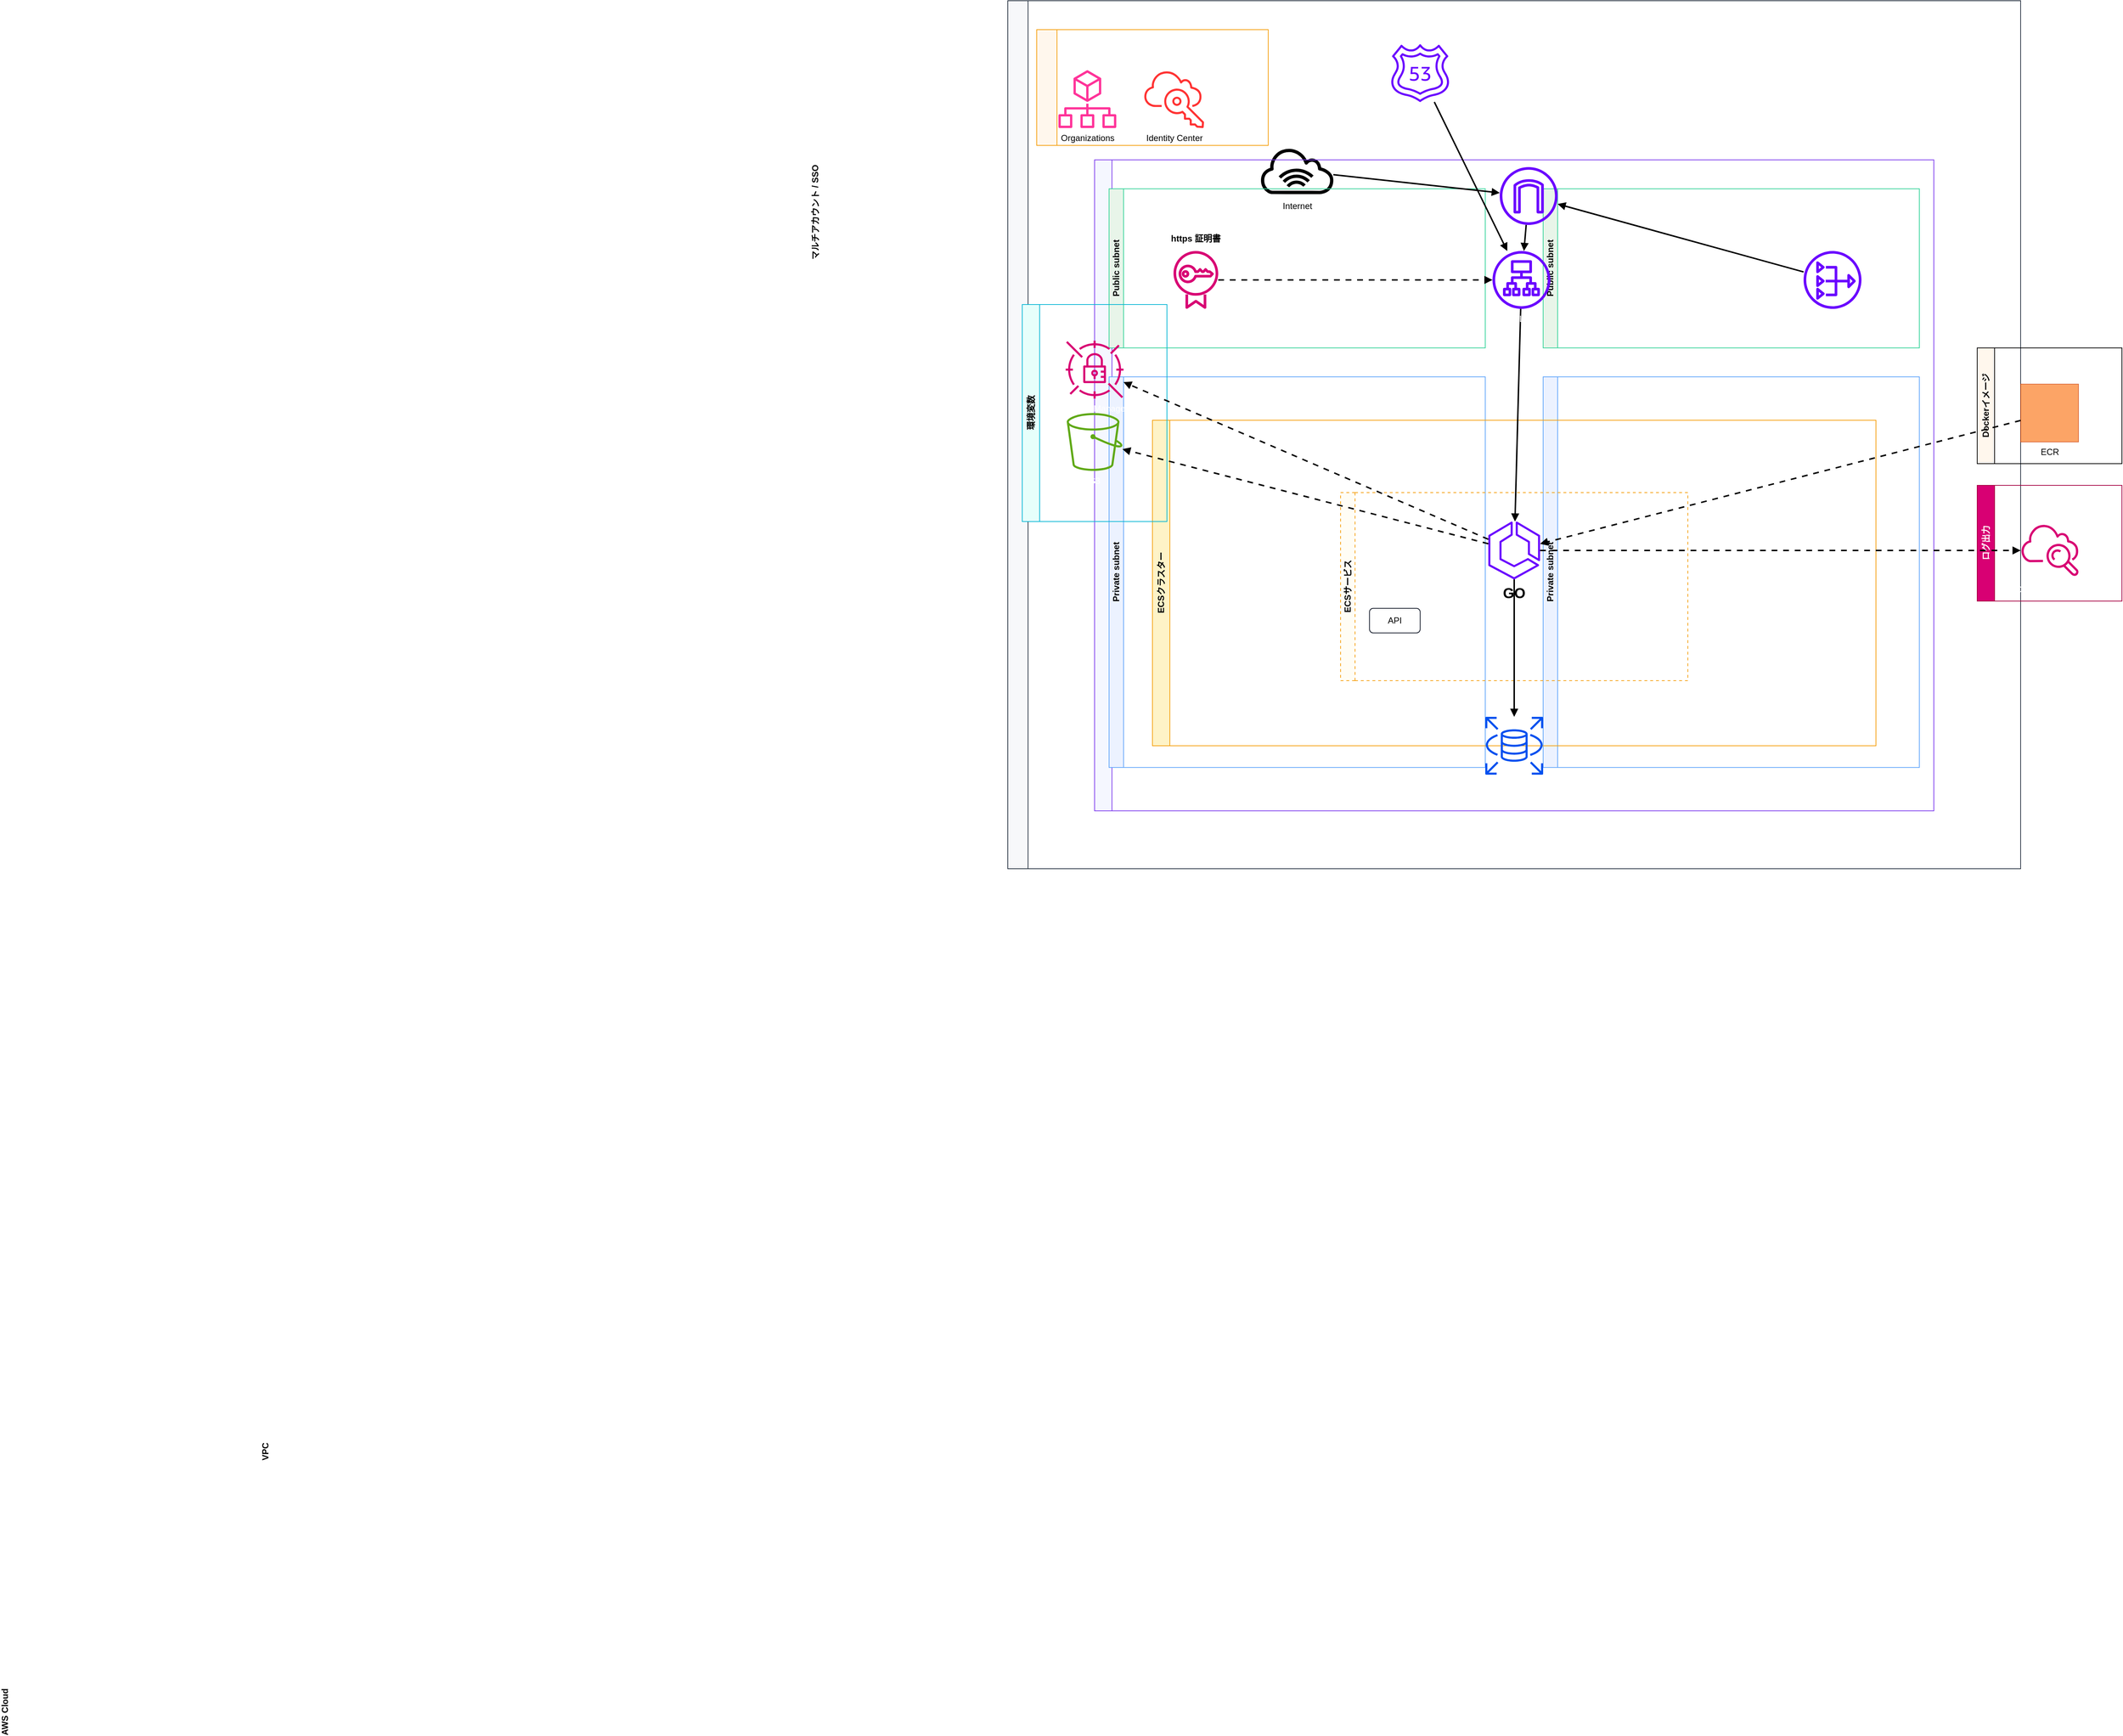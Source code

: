 <mxfile version="28.1.0">
  <diagram id="aws-ecs-arch" name="Page-1">
    <mxGraphModel dx="3482" dy="2044" grid="1" gridSize="10" guides="1" tooltips="1" connect="1" arrows="1" fold="1" page="1" pageScale="1" pageWidth="1920" pageHeight="1080" math="0" shadow="0">
      <root>
        <mxCell id="0" />
        <mxCell id="1" parent="0" />
        <mxCell id="internet" value="Internet" style="shape=mxgraph.aws4.internet_alt1;verticalLabelPosition=bottom;verticalAlign=top;html=1;fillColor=#000000;" parent="1" vertex="1">
          <mxGeometry x="910" y="20" width="100" height="70" as="geometry" />
        </mxCell>
        <mxCell id="awsCloud" value="AWS Cloud" style="swimlane;horizontal=0;rounded=0;html=1;strokeColor=#232F3E;fontStyle=1;align=left;verticalAlign=top;labelPosition=left;verticalLabelPosition=top;startSize=28;fillColor=#F7F8FA;" parent="1" vertex="1">
          <mxGeometry x="560" y="-180" width="1400" height="1200" as="geometry" />
        </mxCell>
        <mxCell id="orgsGroup" value="マルチアカウント / SSO" style="swimlane;horizontal=0;rounded=0;html=1;startSize=28;fillColor=#FFF7ED;strokeColor=#F59E0B;labelPosition=left;verticalLabelPosition=top;align=left;verticalAlign=top;" parent="awsCloud" vertex="1">
          <mxGeometry x="40" y="40" width="320" height="160" as="geometry" />
        </mxCell>
        <mxCell id="organizations" value="Organizations" style="shape=mxgraph.aws4.organizations;html=1;verticalLabelPosition=bottom;verticalAlign=top;fillColor=#FF3399;" parent="orgsGroup" vertex="1">
          <mxGeometry x="20" y="56" width="100" height="80" as="geometry" />
        </mxCell>
        <mxCell id="sso" value="Identity Center" style="shape=mxgraph.aws4.single_sign_on;html=1;verticalLabelPosition=bottom;verticalAlign=top;fillColor=#FF3333;" parent="orgsGroup" vertex="1">
          <mxGeometry x="140" y="56" width="100" height="80" as="geometry" />
        </mxCell>
        <mxCell id="route53" value="Route53" style="shape=mxgraph.aws4.route_53;html=1;verticalLabelPosition=bottom;verticalAlign=top;fillColor=#6a00ff;fontColor=#ffffff;strokeColor=#3700CC;" parent="awsCloud" vertex="1">
          <mxGeometry x="520" y="60" width="100" height="80" as="geometry" />
        </mxCell>
        <mxCell id="vpc" value="VPC" style="swimlane;horizontal=0;rounded=0;html=1;startSize=24;fillColor=#F5F7FF;strokeColor=#7C3AED;fontStyle=1;labelPosition=left;verticalLabelPosition=top;align=left;verticalAlign=top;" parent="awsCloud" vertex="1">
          <mxGeometry x="120" y="220" width="1160" height="900" as="geometry" />
        </mxCell>
        <mxCell id="pubLeft" value="Public subnet" style="swimlane;horizontal=0;html=1;startSize=20;fillColor=#E8F5E9;strokeColor=#34D399;dashed=0;" parent="vpc" vertex="1">
          <mxGeometry x="20" y="40" width="520" height="220" as="geometry" />
        </mxCell>
        <mxCell id="acm" value="Certificate Manager" style="shape=mxgraph.aws4.certificate_manager;html=1;verticalLabelPosition=bottom;verticalAlign=top;fillColor=#d80073;fontColor=#ffffff;strokeColor=#A50040;" parent="pubLeft" vertex="1">
          <mxGeometry x="80" y="86" width="80" height="80" as="geometry" />
        </mxCell>
        <mxCell id="httpsLabel" value="https 証明書" style="text;strokeColor=none;fillColor=none;align=center;verticalAlign=middle;fontStyle=1" parent="pubLeft" vertex="1">
          <mxGeometry x="60" y="58" width="120" height="20" as="geometry" />
        </mxCell>
        <mxCell id="pubRight" value="Public subnet" style="swimlane;horizontal=0;html=1;startSize=20;fillColor=#E8F5E9;strokeColor=#34D399;" parent="vpc" vertex="1">
          <mxGeometry x="620" y="40" width="520" height="220" as="geometry" />
        </mxCell>
        <mxCell id="natgw" value="NAT Gateway" style="shape=mxgraph.aws4.nat_gateway;html=1;verticalLabelPosition=bottom;verticalAlign=top;fillColor=#6a00ff;fontColor=#ffffff;strokeColor=#3700CC;" parent="pubRight" vertex="1">
          <mxGeometry x="360" y="86" width="80" height="80" as="geometry" />
        </mxCell>
        <mxCell id="privLeft" value="Private subnet" style="swimlane;horizontal=0;html=1;startSize=20;fillColor=#ECF2FF;strokeColor=#60A5FA;" parent="vpc" vertex="1">
          <mxGeometry x="20" y="300" width="520" height="540" as="geometry" />
        </mxCell>
        <mxCell id="privRight" value="Private subnet" style="swimlane;horizontal=0;html=1;startSize=20;fillColor=#ECF2FF;strokeColor=#60A5FA;" parent="vpc" vertex="1">
          <mxGeometry x="620" y="300" width="520" height="540" as="geometry" />
        </mxCell>
        <mxCell id="igw" value="" style="shape=mxgraph.aws4.internet_gateway;verticalLabelPosition=bottom;verticalAlign=top;html=1;fillColor=#6a00ff;fontColor=#ffffff;strokeColor=#3700CC;" parent="vpc" vertex="1">
          <mxGeometry x="560" y="10" width="80" height="80" as="geometry" />
        </mxCell>
        <mxCell id="ecsCluster" value="ECSクラスター" style="swimlane;horizontal=0;html=1;startSize=24;fillColor=#FEF3C7;strokeColor=#F59E0B;fontStyle=1;" parent="vpc" vertex="1">
          <mxGeometry x="80" y="360" width="1000" height="450" as="geometry" />
        </mxCell>
        <mxCell id="ecsService" value="ECSサービス" style="swimlane;horizontal=0;html=1;startSize=20;fillColor=#FFFDF5;strokeColor=#F59E0B;dashed=1;dashPattern=4 4;" parent="ecsCluster" vertex="1">
          <mxGeometry x="260" y="100" width="480" height="260" as="geometry" />
        </mxCell>
        <mxCell id="ecsTask" value="ECSタスク" style="shape=mxgraph.aws4.ecs;html=1;verticalLabelPosition=bottom;verticalAlign=top;fillColor=#6a00ff;fontColor=#ffffff;strokeColor=#3700CC;" parent="ecsService" vertex="1">
          <mxGeometry x="200" y="40" width="80" height="80" as="geometry" />
        </mxCell>
        <mxCell id="goText" value="GO" style="text;strokeColor=none;fillColor=none;align=center;verticalAlign=top;fontSize=20;fontStyle=1" parent="ecsService" vertex="1">
          <mxGeometry x="210" y="120" width="60" height="30" as="geometry" />
        </mxCell>
        <mxCell id="apiNote" value="API" style="rounded=1;whiteSpace=wrap;html=1;strokeColor=#111827;fillColor=#FFFFFF;" parent="ecsService" vertex="1">
          <mxGeometry x="40" y="160" width="70" height="34" as="geometry" />
        </mxCell>
        <mxCell id="rds" value="RDS" style="shape=mxgraph.aws4.rds;html=1;verticalLabelPosition=bottom;verticalAlign=top;fillColor=#0050ef;fontColor=#ffffff;strokeColor=#001DBC;" parent="vpc" vertex="1">
          <mxGeometry x="540" y="770" width="80" height="80" as="geometry" />
        </mxCell>
        <mxCell id="edgeIgwToAlb" style="endArrow=block;strokeWidth=2;" parent="vpc" source="igw" target="alb" edge="1">
          <mxGeometry relative="1" as="geometry" />
        </mxCell>
        <mxCell id="edgeAcmAlb" style="endArrow=block;strokeWidth=2;dashed=1;dashPattern=4 4;" parent="vpc" source="acm" target="alb" edge="1">
          <mxGeometry relative="1" as="geometry" />
        </mxCell>
        <mxCell id="edgeNatIgw" style="endArrow=block;strokeWidth=2;" parent="vpc" source="natgw" target="igw" edge="1">
          <mxGeometry relative="1" as="geometry" />
        </mxCell>
        <mxCell id="edgeAlbToTask" style="endArrow=block;strokeWidth=2;" parent="vpc" source="alb" target="ecsTask" edge="1">
          <mxGeometry relative="1" as="geometry" />
        </mxCell>
        <mxCell id="edgeTaskRds" style="endArrow=block;strokeWidth=2;" parent="vpc" source="ecsTask" target="rds" edge="1">
          <mxGeometry relative="1" as="geometry" />
        </mxCell>
        <mxCell id="alb" value="ALB" style="shape=mxgraph.aws4.application_load_balancer;html=1;verticalLabelPosition=bottom;verticalAlign=top;fillColor=#6a00ff;fontColor=#ffffff;strokeColor=#3700CC;" parent="vpc" vertex="1">
          <mxGeometry x="550" y="126" width="80" height="80" as="geometry" />
        </mxCell>
        <mxCell id="envGroup" value="環境変数" style="swimlane;horizontal=0;rounded=0;html=1;startSize=24;fillColor=#E6FFFB;strokeColor=#06B6D4;" parent="awsCloud" vertex="1">
          <mxGeometry x="20" y="420" width="200" height="300" as="geometry" />
        </mxCell>
        <mxCell id="secrets" value="Secrets Manager" style="shape=mxgraph.aws4.secrets_manager;html=1;verticalLabelPosition=bottom;verticalAlign=top;fillColor=#d80073;fontColor=#ffffff;strokeColor=#A50040;" parent="envGroup" vertex="1">
          <mxGeometry x="50" y="50" width="100" height="80" as="geometry" />
        </mxCell>
        <mxCell id="s3" value="S3" style="shape=mxgraph.aws4.s3;html=1;verticalLabelPosition=bottom;verticalAlign=top;fillColor=#60a917;fontColor=#ffffff;strokeColor=#2D7600;" parent="envGroup" vertex="1">
          <mxGeometry x="50" y="150" width="100" height="80" as="geometry" />
        </mxCell>
        <mxCell id="dockerGroup" value="Dockerイメージ" style="swimlane;horizontal=0;rounded=0;html=1;startSize=24;fillColor=#FFF7ED;strokeColor=default;" parent="awsCloud" vertex="1">
          <mxGeometry x="1340" y="480" width="200" height="160" as="geometry" />
        </mxCell>
        <mxCell id="ecr" value="ECR" style="shape=mxgraph.aws4.elastic_container_registry;html=1;verticalLabelPosition=bottom;verticalAlign=top;opacity=60;fillColor=#FA6800;fontColor=#000000;strokeColor=#C73500;" parent="dockerGroup" vertex="1">
          <mxGeometry x="60" y="50" width="80" height="80" as="geometry" />
        </mxCell>
        <mxCell id="logsGroup" value="ログ出力" style="swimlane;horizontal=0;rounded=0;html=1;startSize=24;fillColor=#d80073;fontColor=#ffffff;strokeColor=#A50040;" parent="awsCloud" vertex="1">
          <mxGeometry x="1340" y="670" width="200" height="160" as="geometry" />
        </mxCell>
        <mxCell id="cwl" value="CloudWatch Logs" style="shape=mxgraph.aws4.cloudwatch;html=1;verticalLabelPosition=bottom;verticalAlign=top;fillColor=#d80073;strokeColor=#A50040;fontColor=#ffffff;" parent="logsGroup" vertex="1">
          <mxGeometry x="60" y="50" width="80" height="80" as="geometry" />
        </mxCell>
        <mxCell id="edgeR53Alb" style="endArrow=block;strokeWidth=2;" parent="awsCloud" source="route53" target="alb" edge="1">
          <mxGeometry relative="1" as="geometry" />
        </mxCell>
        <mxCell id="edgeTaskSecrets" style="endArrow=block;strokeWidth=2;dashed=1;dashPattern=4 4;" parent="awsCloud" source="ecsTask" target="secrets" edge="1">
          <mxGeometry relative="1" as="geometry" />
        </mxCell>
        <mxCell id="edgeTaskS3" style="endArrow=block;strokeWidth=2;dashed=1;dashPattern=4 4;" parent="awsCloud" source="ecsTask" target="s3" edge="1">
          <mxGeometry relative="1" as="geometry" />
        </mxCell>
        <mxCell id="edgeEcrTask" style="endArrow=block;strokeWidth=2;dashed=1;dashPattern=4 4;" parent="awsCloud" source="ecr" target="ecsTask" edge="1">
          <mxGeometry relative="1" as="geometry" />
        </mxCell>
        <mxCell id="edgeTaskCwl" style="endArrow=block;strokeWidth=2;dashed=1;dashPattern=4 4;" parent="awsCloud" source="ecsTask" target="cwl" edge="1">
          <mxGeometry relative="1" as="geometry" />
        </mxCell>
        <mxCell id="edgeInternetToIgw" style="endArrow=block;strokeWidth=2;" parent="1" source="internet" target="igw" edge="1">
          <mxGeometry relative="1" as="geometry" />
        </mxCell>
      </root>
    </mxGraphModel>
  </diagram>
</mxfile>
